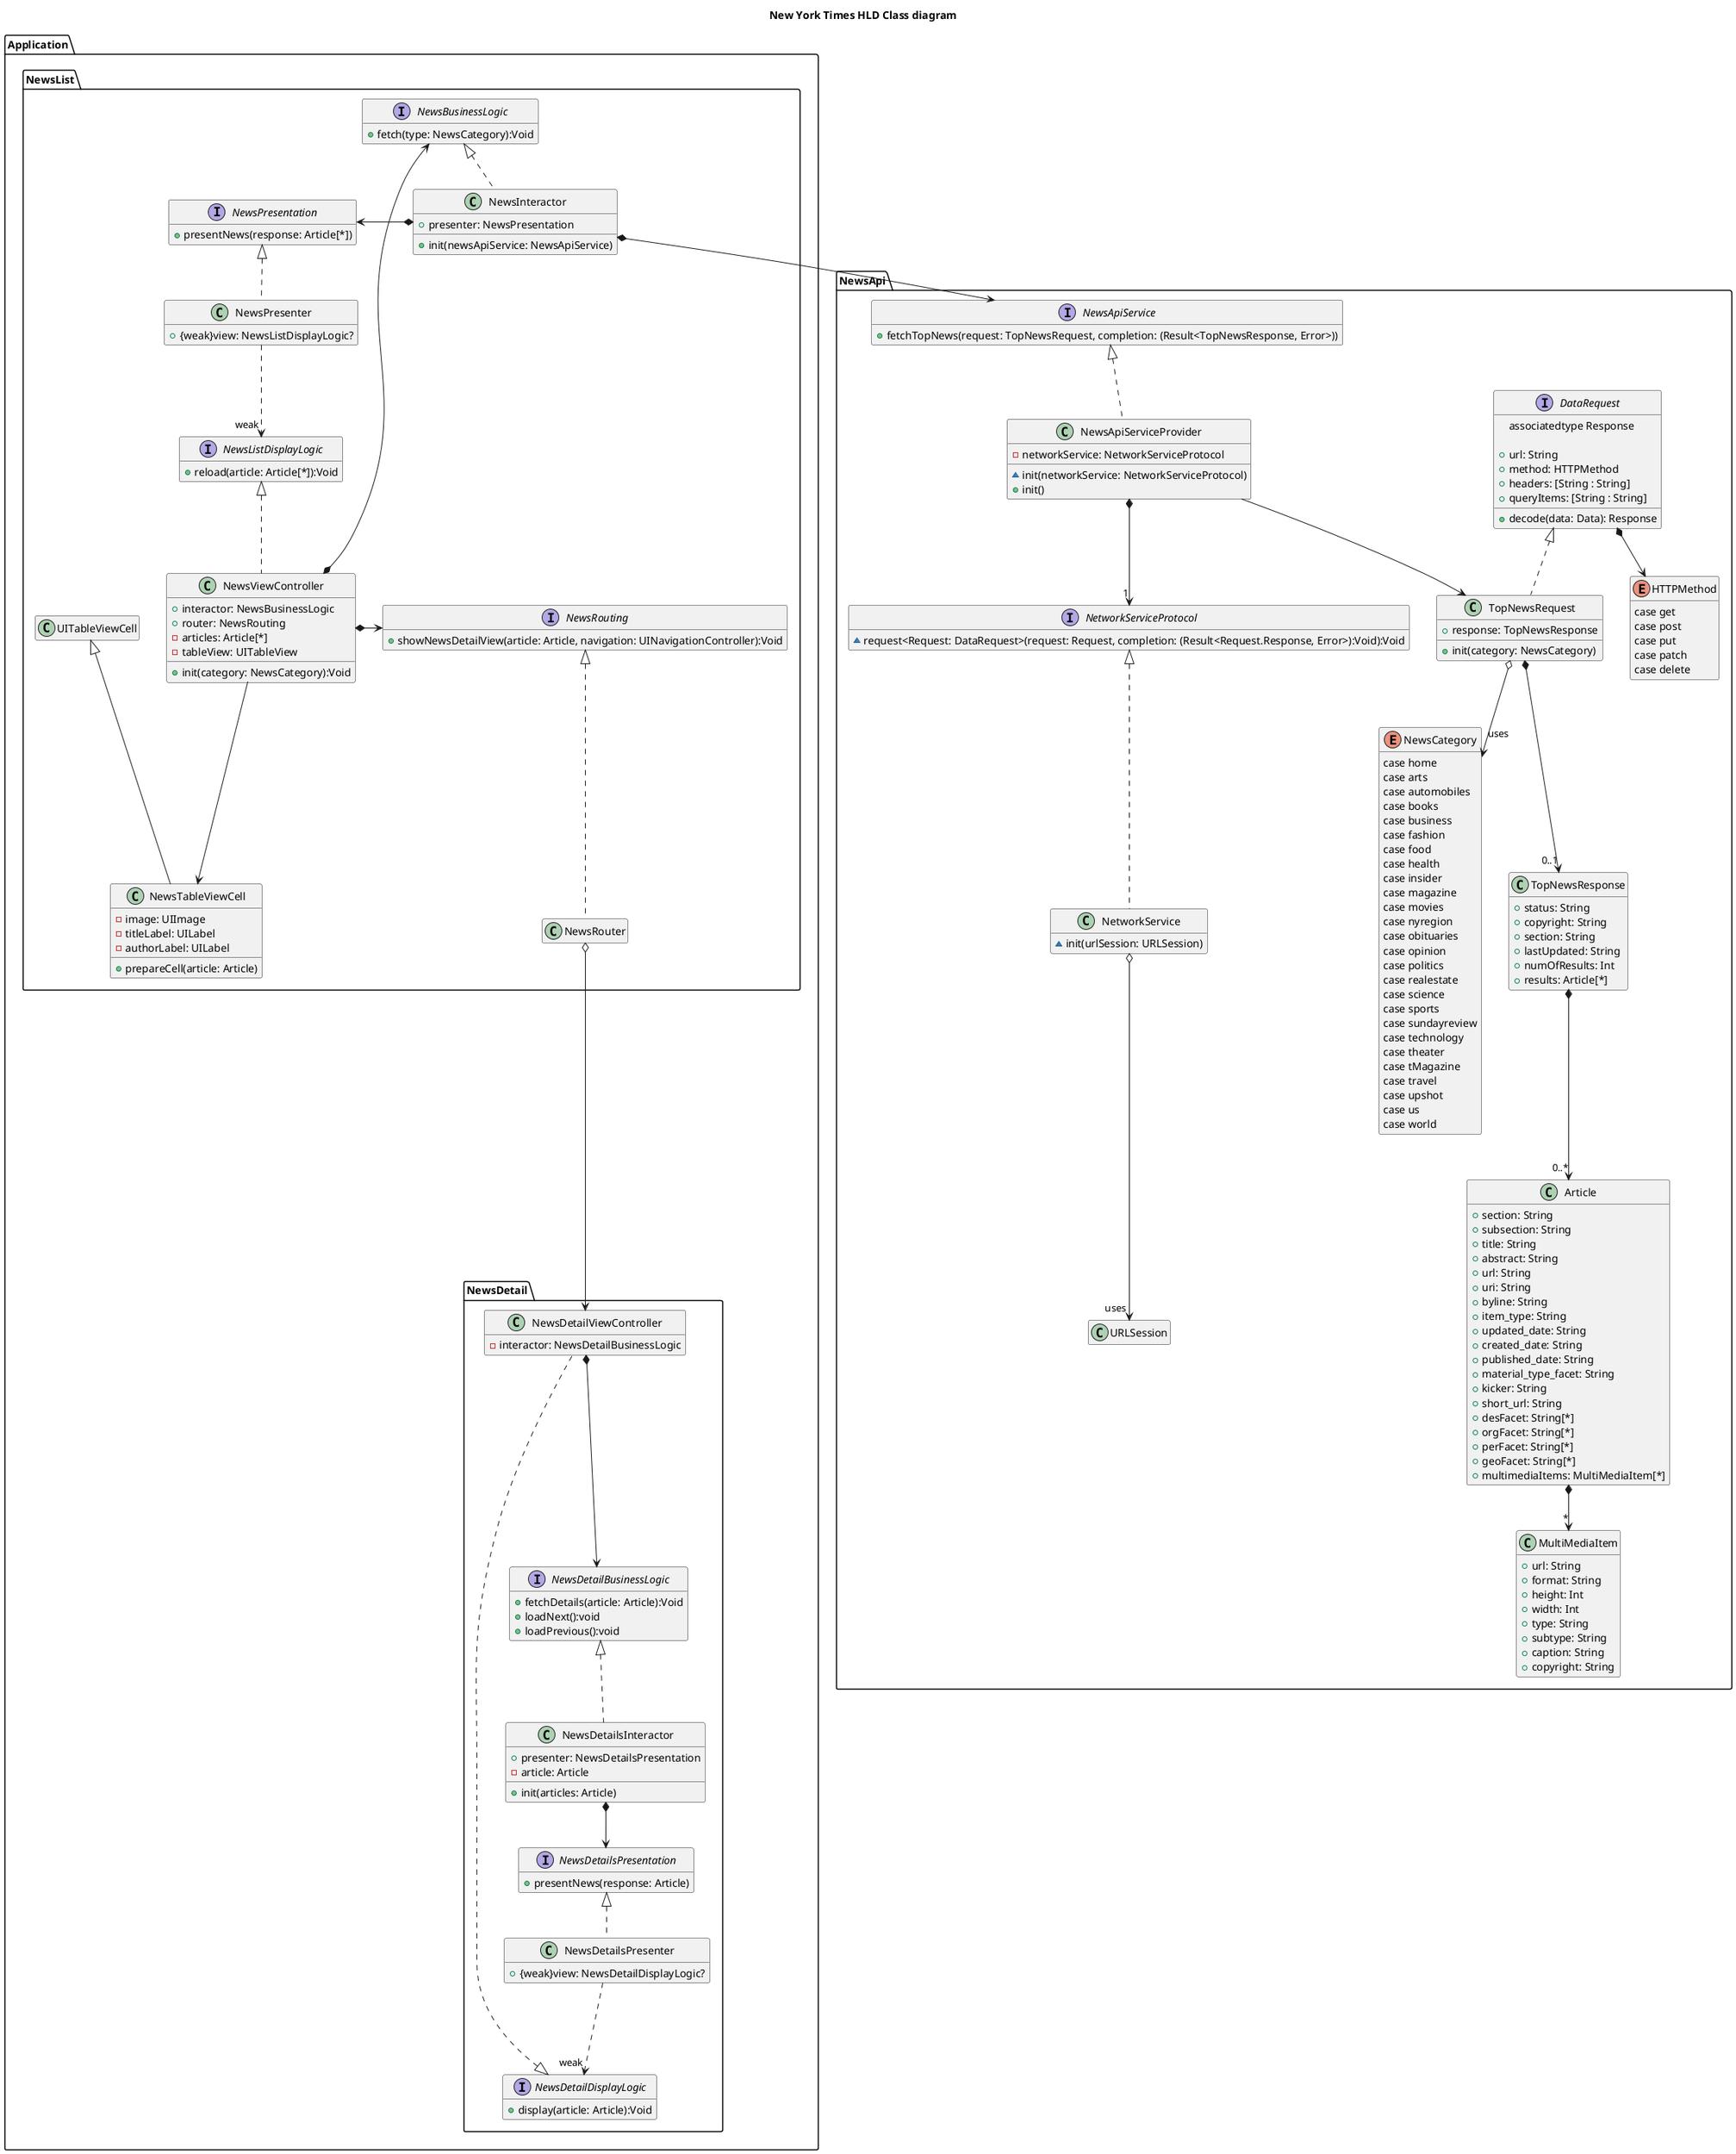 @startuml HLD
title New York Times HLD Class diagram

hide empty members

package NewsApi {
    enum HTTPMethod {
        case get
        case post
        case put
        case patch
        case delete
    }

    interface DataRequest {
        associatedtype Response

        +url: String
        +method: HTTPMethod
        +headers: [String : String]
        +queryItems: [String : String]

        +decode(data: Data): Response
    }

    interface NetworkServiceProtocol {
        ~request<Request: DataRequest>(request: Request, completion: (Result<Request.Response, Error>):Void):Void
    }

    class NetworkService {
        ~init(urlSession: URLSession)
    }

    class TopNewsRequest {
        +response: TopNewsResponse
        +init(category: NewsCategory)
    }

    class TopNewsResponse {
        +status: String
        +copyright: String
        +section: String
        +lastUpdated: String
        +numOfResults: Int
        +results: Article[*]
    }

    interface NewsApiService {
        +fetchTopNews(request: TopNewsRequest, completion: (Result<TopNewsResponse, Error>))
    }

    class NewsApiServiceProvider {
        -networkService: NetworkServiceProtocol
        ~init(networkService: NetworkServiceProtocol)
        +init()
    }

    class Article {
        +section: String
        +subsection: String
        +title: String
        +abstract: String
        +url: String
        +uri: String
        +byline: String
        +item_type: String
        +updated_date: String
        +created_date: String
        +published_date: String
        +material_type_facet: String
        +kicker: String
        +short_url: String
        +desFacet: String[*]
        +orgFacet: String[*]
        +perFacet: String[*]
        +geoFacet: String[*]
        +multimediaItems: MultiMediaItem[*]
    }

    class MultiMediaItem {
        +url: String
        +format: String
        +height: Int
        +width: Int
        +type: String
        +subtype: String
        +caption: String
        +copyright: String
    }

    enum NewsCategory {
        case home
        case arts
        case automobiles
        case books
        case business
        case fashion
        case food
        case health
        case insider
        case magazine
        case movies
        case nyregion
        case obituaries
        case opinion
        case politics
        case realestate
        case science
        case sports
        case sundayreview
        case technology
        case theater
        case tMagazine
        case travel
        case upshot
        case us
        case world
    }

    Article *--> "*" MultiMediaItem
    DataRequest <|.. TopNewsRequest
    DataRequest *--> HTTPMethod
    TopNewsRequest *--> "0..1" TopNewsResponse
    TopNewsRequest o--> "uses" NewsCategory
    TopNewsResponse *--> "0..*" Article
    NetworkServiceProtocol <|.. NetworkService
    NetworkService o-down-> "uses" URLSession
    NewsApiService <|.. NewsApiServiceProvider
    NewsApiServiceProvider *--> "1" NetworkServiceProtocol
    NewsApiServiceProvider --> TopNewsRequest
}

package Application {
    package NewsList {
        class NewsViewController {
            +interactor: NewsBusinessLogic
            +router: NewsRouting
            -articles: Article[*]
            -tableView: UITableView
            +init(category: NewsCategory):Void
        }

        class NewsTableViewCell extends UITableViewCell {
            -image: UIImage
            -titleLabel: UILabel
            -authorLabel: UILabel
            +prepareCell(article: Article)
        }

        interface NewsListDisplayLogic {
            +reload(article: Article[*]):Void
        }

        interface NewsBusinessLogic {
            +fetch(type: NewsCategory):Void
        }

        class NewsInteractor {
            +presenter: NewsPresentation
            +init(newsApiService: NewsApiService)
        }

        interface NewsPresentation {
            +presentNews(response: Article[*])
        }

        class NewsPresenter {
            +{weak}view: NewsListDisplayLogic?
        }

        interface NewsRouting {
            +showNewsDetailView(article: Article, navigation: UINavigationController):Void
        }

        class NewsRouter {

        }
    }

    package NewsDetail {
        class NewsDetailViewController {
            -interactor: NewsDetailBusinessLogic
        }

        interface NewsDetailDisplayLogic {
            +display(article: Article):Void
        }

        interface NewsDetailBusinessLogic {
            +fetchDetails(article: Article):Void
            +loadNext():void
            +loadPrevious():void
        }

        class NewsDetailsInteractor {
            +presenter: NewsDetailsPresentation
            - article: Article
            +init(articles: Article)
        }

        interface NewsDetailsPresentation {
            +presentNews(response: Article)
        }

        class NewsDetailsPresenter {
            +{weak}view: NewsDetailDisplayLogic?
        }

        NewsDetailBusinessLogic <|.. NewsDetailsInteractor
        NewsDetailViewController *--> NewsDetailBusinessLogic
        NewsDetailDisplayLogic <|.. NewsDetailViewController
        NewsDetailsPresentation <|.. NewsDetailsPresenter
        NewsDetailsInteractor *--> NewsDetailsPresentation
        NewsDetailsPresenter ...> "weak" NewsDetailDisplayLogic
    }
}

NewsBusinessLogic <|.. NewsInteractor
NewsViewController *-up-> NewsBusinessLogic
NewsListDisplayLogic <|.. NewsViewController
NewsPresentation <|.. NewsPresenter
NewsInteractor *-> NewsPresentation
NewsPresenter ..> "weak" NewsListDisplayLogic
NewsViewController *-> NewsRouting
NewsViewController --> NewsTableViewCell
NewsRouting <|.. NewsRouter
NewsRouter o--> NewsDetailViewController
NewsInteractor *--> NewsApiService

@enduml
